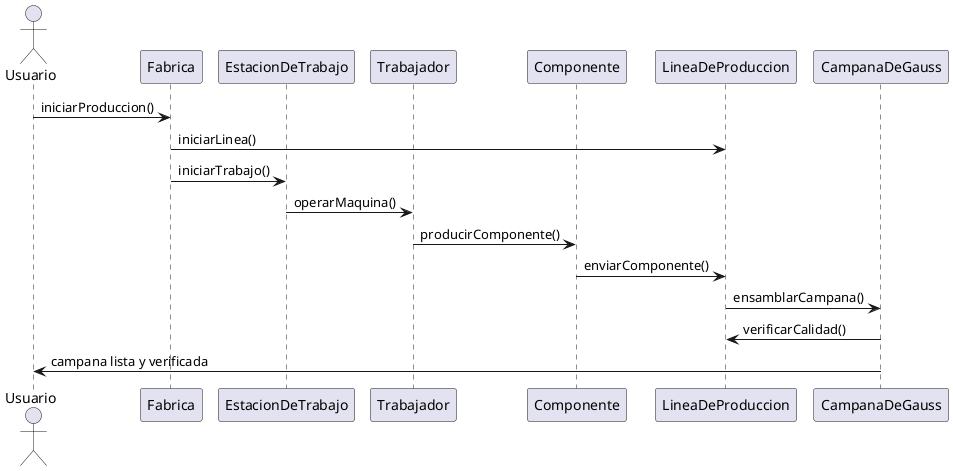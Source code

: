 @startuml

actor Usuario as usuario
participant Fabrica
participant EstacionDeTrabajo
participant Trabajador
participant Componente
participant LineaDeProduccion
participant CampanaDeGauss

usuario -> Fabrica: iniciarProduccion()
Fabrica -> LineaDeProduccion: iniciarLinea()
Fabrica -> EstacionDeTrabajo: iniciarTrabajo()

EstacionDeTrabajo -> Trabajador: operarMaquina()
Trabajador -> Componente: producirComponente()

Componente -> LineaDeProduccion: enviarComponente()

LineaDeProduccion -> CampanaDeGauss: ensamblarCampana()
CampanaDeGauss -> LineaDeProduccion: verificarCalidad()
CampanaDeGauss -> usuario: campana lista y verificada

@enduml